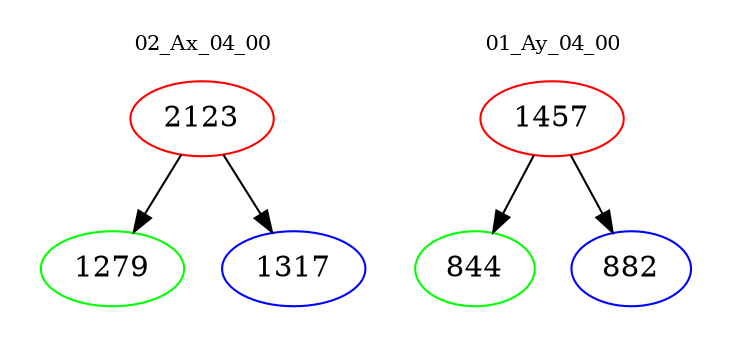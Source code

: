 digraph{
subgraph cluster_0 {
color = white
label = "02_Ax_04_00";
fontsize=10;
T0_2123 [label="2123", color="red"]
T0_2123 -> T0_1279 [color="black"]
T0_1279 [label="1279", color="green"]
T0_2123 -> T0_1317 [color="black"]
T0_1317 [label="1317", color="blue"]
}
subgraph cluster_1 {
color = white
label = "01_Ay_04_00";
fontsize=10;
T1_1457 [label="1457", color="red"]
T1_1457 -> T1_844 [color="black"]
T1_844 [label="844", color="green"]
T1_1457 -> T1_882 [color="black"]
T1_882 [label="882", color="blue"]
}
}

